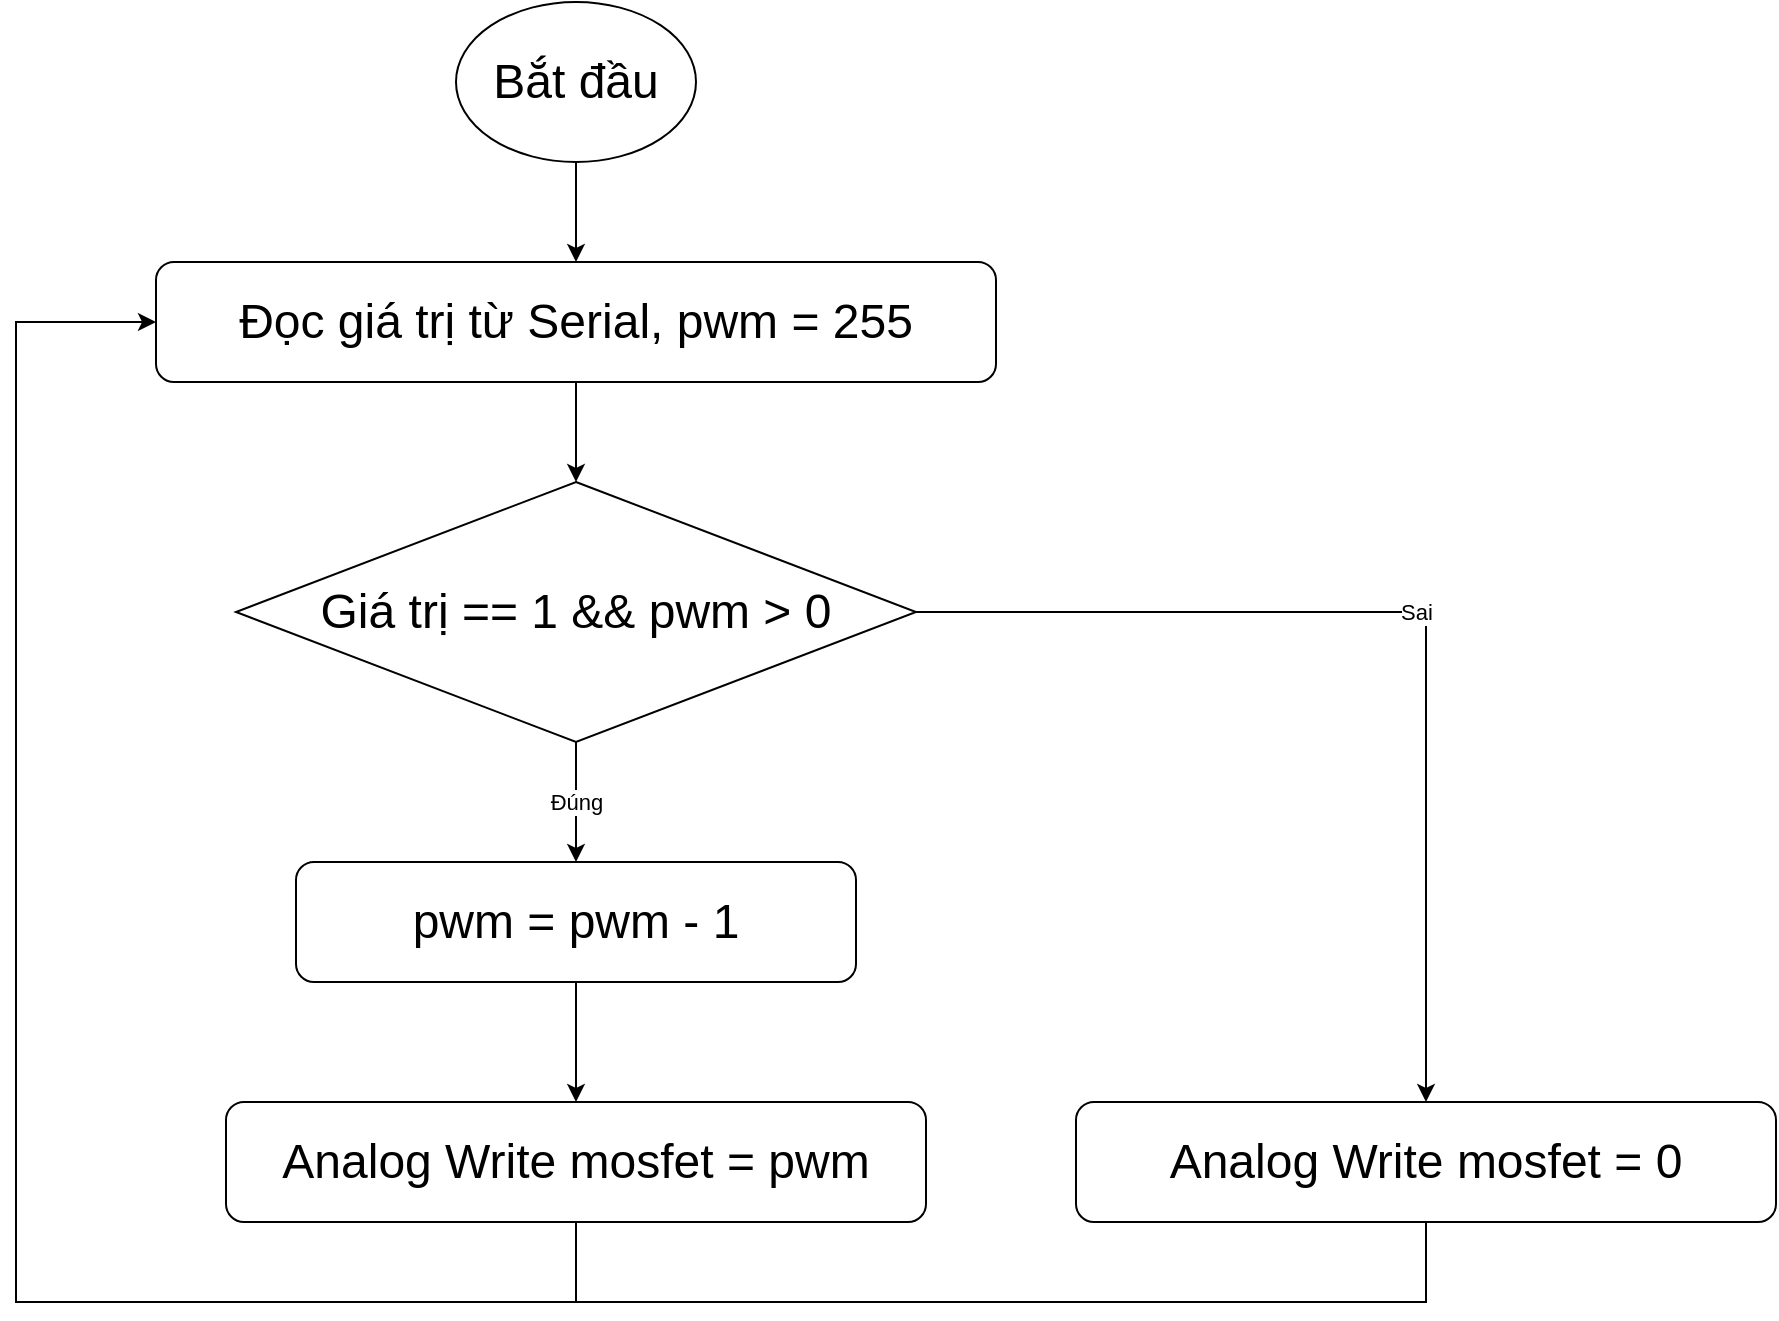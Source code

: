 <mxfile version="24.4.14" type="device">
  <diagram name="Trang-1" id="FBqoe5mu8_MprZQruSBA">
    <mxGraphModel dx="1390" dy="747" grid="1" gridSize="10" guides="1" tooltips="1" connect="1" arrows="1" fold="1" page="1" pageScale="1" pageWidth="3740" pageHeight="1969" math="0" shadow="0">
      <root>
        <mxCell id="0" />
        <mxCell id="1" parent="0" />
        <mxCell id="FqFNhPbaOEABwgwSLQeP-1" value="&lt;font style=&quot;font-size: 24px;&quot;&gt;Bắt đầu&lt;/font&gt;" style="ellipse;whiteSpace=wrap;html=1;" vertex="1" parent="1">
          <mxGeometry x="590" y="110" width="120" height="80" as="geometry" />
        </mxCell>
        <mxCell id="FqFNhPbaOEABwgwSLQeP-2" value="&lt;font style=&quot;font-size: 24px;&quot;&gt;Đọc giá trị từ Serial, pwm = 255&lt;/font&gt;" style="rounded=1;whiteSpace=wrap;html=1;" vertex="1" parent="1">
          <mxGeometry x="440" y="240" width="420" height="60" as="geometry" />
        </mxCell>
        <mxCell id="FqFNhPbaOEABwgwSLQeP-3" value="" style="endArrow=classic;html=1;rounded=0;exitX=0.5;exitY=1;exitDx=0;exitDy=0;entryX=0.5;entryY=0;entryDx=0;entryDy=0;" edge="1" parent="1" source="FqFNhPbaOEABwgwSLQeP-1" target="FqFNhPbaOEABwgwSLQeP-2">
          <mxGeometry width="50" height="50" relative="1" as="geometry">
            <mxPoint x="680" y="410" as="sourcePoint" />
            <mxPoint x="730" y="360" as="targetPoint" />
          </mxGeometry>
        </mxCell>
        <mxCell id="FqFNhPbaOEABwgwSLQeP-4" value="&lt;font style=&quot;font-size: 24px;&quot;&gt;Giá trị == 1 &amp;amp;&amp;amp; pwm &amp;gt; 0&lt;/font&gt;" style="rhombus;whiteSpace=wrap;html=1;" vertex="1" parent="1">
          <mxGeometry x="480" y="350" width="340" height="130" as="geometry" />
        </mxCell>
        <mxCell id="FqFNhPbaOEABwgwSLQeP-5" value="" style="endArrow=classic;html=1;rounded=0;exitX=0.5;exitY=1;exitDx=0;exitDy=0;entryX=0.5;entryY=0;entryDx=0;entryDy=0;" edge="1" parent="1" source="FqFNhPbaOEABwgwSLQeP-2" target="FqFNhPbaOEABwgwSLQeP-4">
          <mxGeometry width="50" height="50" relative="1" as="geometry">
            <mxPoint x="680" y="360" as="sourcePoint" />
            <mxPoint x="730" y="310" as="targetPoint" />
          </mxGeometry>
        </mxCell>
        <mxCell id="FqFNhPbaOEABwgwSLQeP-7" value="&lt;font style=&quot;font-size: 24px;&quot;&gt;pwm = pwm - 1&lt;/font&gt;" style="rounded=1;whiteSpace=wrap;html=1;" vertex="1" parent="1">
          <mxGeometry x="510" y="540" width="280" height="60" as="geometry" />
        </mxCell>
        <mxCell id="FqFNhPbaOEABwgwSLQeP-8" value="Đúng" style="endArrow=classic;html=1;rounded=0;exitX=0.5;exitY=1;exitDx=0;exitDy=0;entryX=0.5;entryY=0;entryDx=0;entryDy=0;" edge="1" parent="1" source="FqFNhPbaOEABwgwSLQeP-4" target="FqFNhPbaOEABwgwSLQeP-7">
          <mxGeometry width="50" height="50" relative="1" as="geometry">
            <mxPoint x="680" y="560" as="sourcePoint" />
            <mxPoint x="730" y="510" as="targetPoint" />
          </mxGeometry>
        </mxCell>
        <mxCell id="FqFNhPbaOEABwgwSLQeP-10" value="&lt;span style=&quot;font-size: 24px;&quot;&gt;Analog Write mosfet = pwm&lt;/span&gt;" style="rounded=1;whiteSpace=wrap;html=1;" vertex="1" parent="1">
          <mxGeometry x="475" y="660" width="350" height="60" as="geometry" />
        </mxCell>
        <mxCell id="FqFNhPbaOEABwgwSLQeP-11" value="" style="endArrow=classic;html=1;rounded=0;exitX=0.5;exitY=1;exitDx=0;exitDy=0;entryX=0.5;entryY=0;entryDx=0;entryDy=0;" edge="1" parent="1" source="FqFNhPbaOEABwgwSLQeP-7" target="FqFNhPbaOEABwgwSLQeP-10">
          <mxGeometry width="50" height="50" relative="1" as="geometry">
            <mxPoint x="680" y="610" as="sourcePoint" />
            <mxPoint x="730" y="560" as="targetPoint" />
          </mxGeometry>
        </mxCell>
        <mxCell id="FqFNhPbaOEABwgwSLQeP-12" value="&lt;span style=&quot;font-size: 24px;&quot;&gt;Analog Write mosfet = 0&lt;/span&gt;" style="rounded=1;whiteSpace=wrap;html=1;" vertex="1" parent="1">
          <mxGeometry x="900" y="660" width="350" height="60" as="geometry" />
        </mxCell>
        <mxCell id="FqFNhPbaOEABwgwSLQeP-13" value="Sai" style="endArrow=classic;html=1;rounded=0;exitX=1;exitY=0.5;exitDx=0;exitDy=0;entryX=0.5;entryY=0;entryDx=0;entryDy=0;" edge="1" parent="1" source="FqFNhPbaOEABwgwSLQeP-4" target="FqFNhPbaOEABwgwSLQeP-12">
          <mxGeometry width="50" height="50" relative="1" as="geometry">
            <mxPoint x="680" y="510" as="sourcePoint" />
            <mxPoint x="730" y="460" as="targetPoint" />
            <Array as="points">
              <mxPoint x="1075" y="415" />
            </Array>
          </mxGeometry>
        </mxCell>
        <mxCell id="FqFNhPbaOEABwgwSLQeP-14" value="" style="endArrow=classic;html=1;rounded=0;exitX=0.5;exitY=1;exitDx=0;exitDy=0;entryX=0;entryY=0.5;entryDx=0;entryDy=0;" edge="1" parent="1" source="FqFNhPbaOEABwgwSLQeP-10" target="FqFNhPbaOEABwgwSLQeP-2">
          <mxGeometry width="50" height="50" relative="1" as="geometry">
            <mxPoint x="680" y="510" as="sourcePoint" />
            <mxPoint x="730" y="460" as="targetPoint" />
            <Array as="points">
              <mxPoint x="650" y="760" />
              <mxPoint x="370" y="760" />
              <mxPoint x="370" y="270" />
            </Array>
          </mxGeometry>
        </mxCell>
        <mxCell id="FqFNhPbaOEABwgwSLQeP-15" value="" style="endArrow=none;html=1;rounded=0;entryX=0.5;entryY=1;entryDx=0;entryDy=0;" edge="1" parent="1" target="FqFNhPbaOEABwgwSLQeP-12">
          <mxGeometry width="50" height="50" relative="1" as="geometry">
            <mxPoint x="640" y="760" as="sourcePoint" />
            <mxPoint x="730" y="460" as="targetPoint" />
            <Array as="points">
              <mxPoint x="1075" y="760" />
            </Array>
          </mxGeometry>
        </mxCell>
      </root>
    </mxGraphModel>
  </diagram>
</mxfile>
